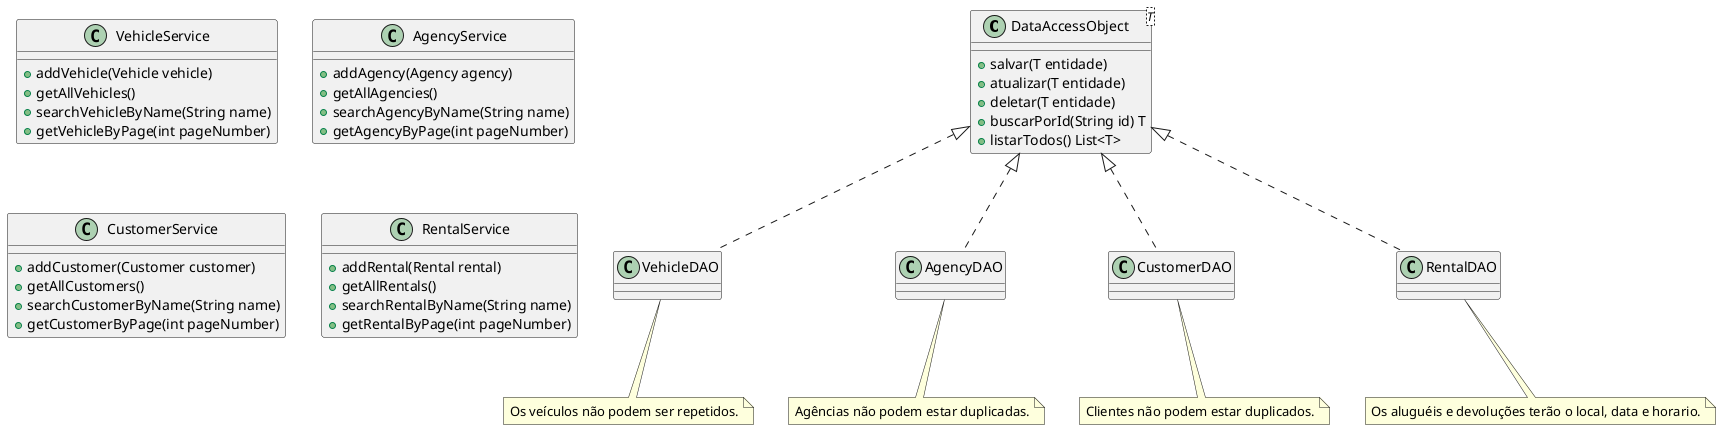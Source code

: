 @startuml
class DataAccessObject<T> {
    +salvar(T entidade)
    +atualizar(T entidade)
    +deletar(T entidade)
    +buscarPorId(String id) T
    +listarTodos() List<T>
}
class VehicleDAO
class AgencyDAO
class CustomerDAO
class RentalDAO
class VehicleService {
    +addVehicle(Vehicle vehicle)
    +getAllVehicles()
    +searchVehicleByName(String name)
    +getVehicleByPage(int pageNumber)
}
class AgencyService {
    +addAgency(Agency agency)
    +getAllAgencies()
    +searchAgencyByName(String name)
    +getAgencyByPage(int pageNumber)
}
class CustomerService {
    +addCustomer(Customer customer)
    +getAllCustomers()
    +searchCustomerByName(String name)
    +getCustomerByPage(int pageNumber)
}
class RentalService {
    +addRental(Rental rental)
    +getAllRentals()
    +searchRentalByName(String name)
    +getRentalByPage(int pageNumber)
}

DataAccessObject <|.. VehicleDAO
DataAccessObject <|.. AgencyDAO
DataAccessObject <|.. CustomerDAO
DataAccessObject <|.. RentalDAO

note "Os veículos não podem ser repetidos." as N1
VehicleDAO .. N1

note "Agências não podem estar duplicadas." as N2
AgencyDAO .. N2

note "Clientes não podem estar duplicados." as N3
CustomerDAO .. N3

note "Os aluguéis e devoluções terão o local, data e horario." as N4
RentalDAO .. N4
@enduml
